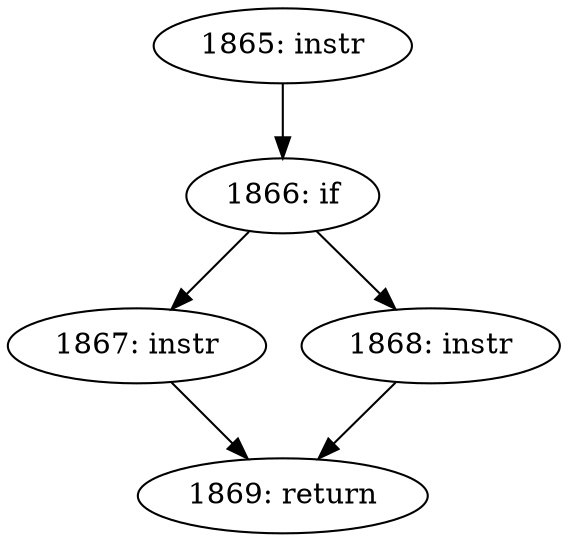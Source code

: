 digraph CFG_tcp_skb_seglen {
1865 [label="1865: instr"]
	1865 -> 1866
1866 [label="1866: if"]
	1866 -> 1867
	1866 -> 1868
1867 [label="1867: instr"]
	1867 -> 1869
1868 [label="1868: instr"]
	1868 -> 1869
1869 [label="1869: return"]
	
}
